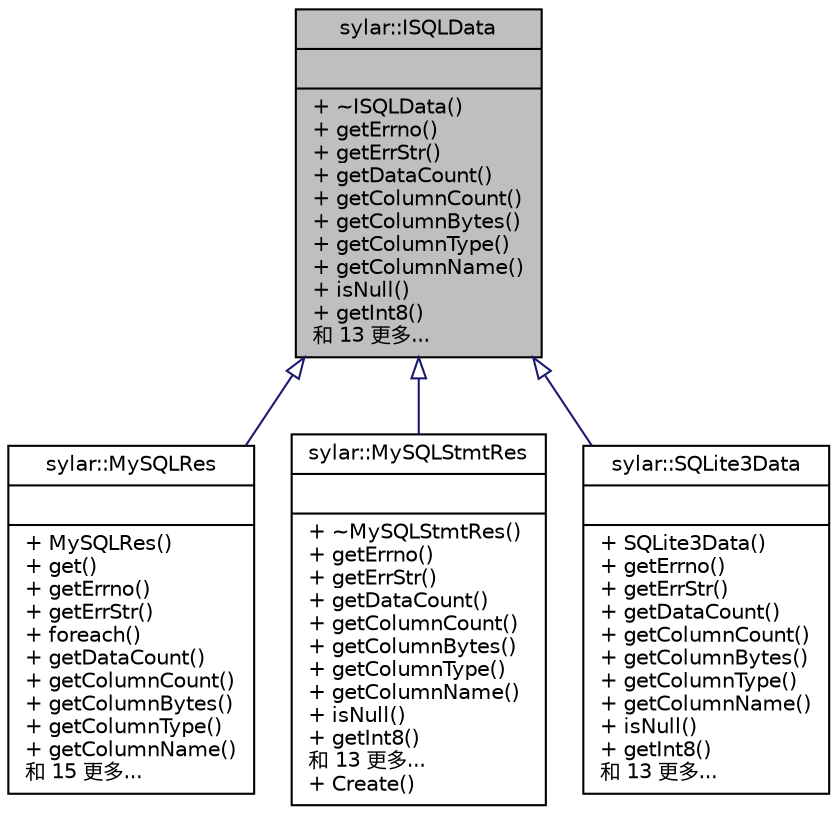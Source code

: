 digraph "sylar::ISQLData"
{
 // LATEX_PDF_SIZE
  edge [fontname="Helvetica",fontsize="10",labelfontname="Helvetica",labelfontsize="10"];
  node [fontname="Helvetica",fontsize="10",shape=record];
  Node1 [label="{sylar::ISQLData\n||+ ~ISQLData()\l+ getErrno()\l+ getErrStr()\l+ getDataCount()\l+ getColumnCount()\l+ getColumnBytes()\l+ getColumnType()\l+ getColumnName()\l+ isNull()\l+ getInt8()\l和 13 更多...\l}",height=0.2,width=0.4,color="black", fillcolor="grey75", style="filled", fontcolor="black",tooltip=" "];
  Node1 -> Node2 [dir="back",color="midnightblue",fontsize="10",style="solid",arrowtail="onormal"];
  Node2 [label="{sylar::MySQLRes\n||+ MySQLRes()\l+ get()\l+ getErrno()\l+ getErrStr()\l+ foreach()\l+ getDataCount()\l+ getColumnCount()\l+ getColumnBytes()\l+ getColumnType()\l+ getColumnName()\l和 15 更多...\l}",height=0.2,width=0.4,color="black", fillcolor="white", style="filled",URL="$classsylar_1_1MySQLRes.html",tooltip=" "];
  Node1 -> Node3 [dir="back",color="midnightblue",fontsize="10",style="solid",arrowtail="onormal"];
  Node3 [label="{sylar::MySQLStmtRes\n||+ ~MySQLStmtRes()\l+ getErrno()\l+ getErrStr()\l+ getDataCount()\l+ getColumnCount()\l+ getColumnBytes()\l+ getColumnType()\l+ getColumnName()\l+ isNull()\l+ getInt8()\l和 13 更多...\l+ Create()\l}",height=0.2,width=0.4,color="black", fillcolor="white", style="filled",URL="$classsylar_1_1MySQLStmtRes.html",tooltip=" "];
  Node1 -> Node4 [dir="back",color="midnightblue",fontsize="10",style="solid",arrowtail="onormal"];
  Node4 [label="{sylar::SQLite3Data\n||+ SQLite3Data()\l+ getErrno()\l+ getErrStr()\l+ getDataCount()\l+ getColumnCount()\l+ getColumnBytes()\l+ getColumnType()\l+ getColumnName()\l+ isNull()\l+ getInt8()\l和 13 更多...\l}",height=0.2,width=0.4,color="black", fillcolor="white", style="filled",URL="$classsylar_1_1SQLite3Data.html",tooltip=" "];
}
